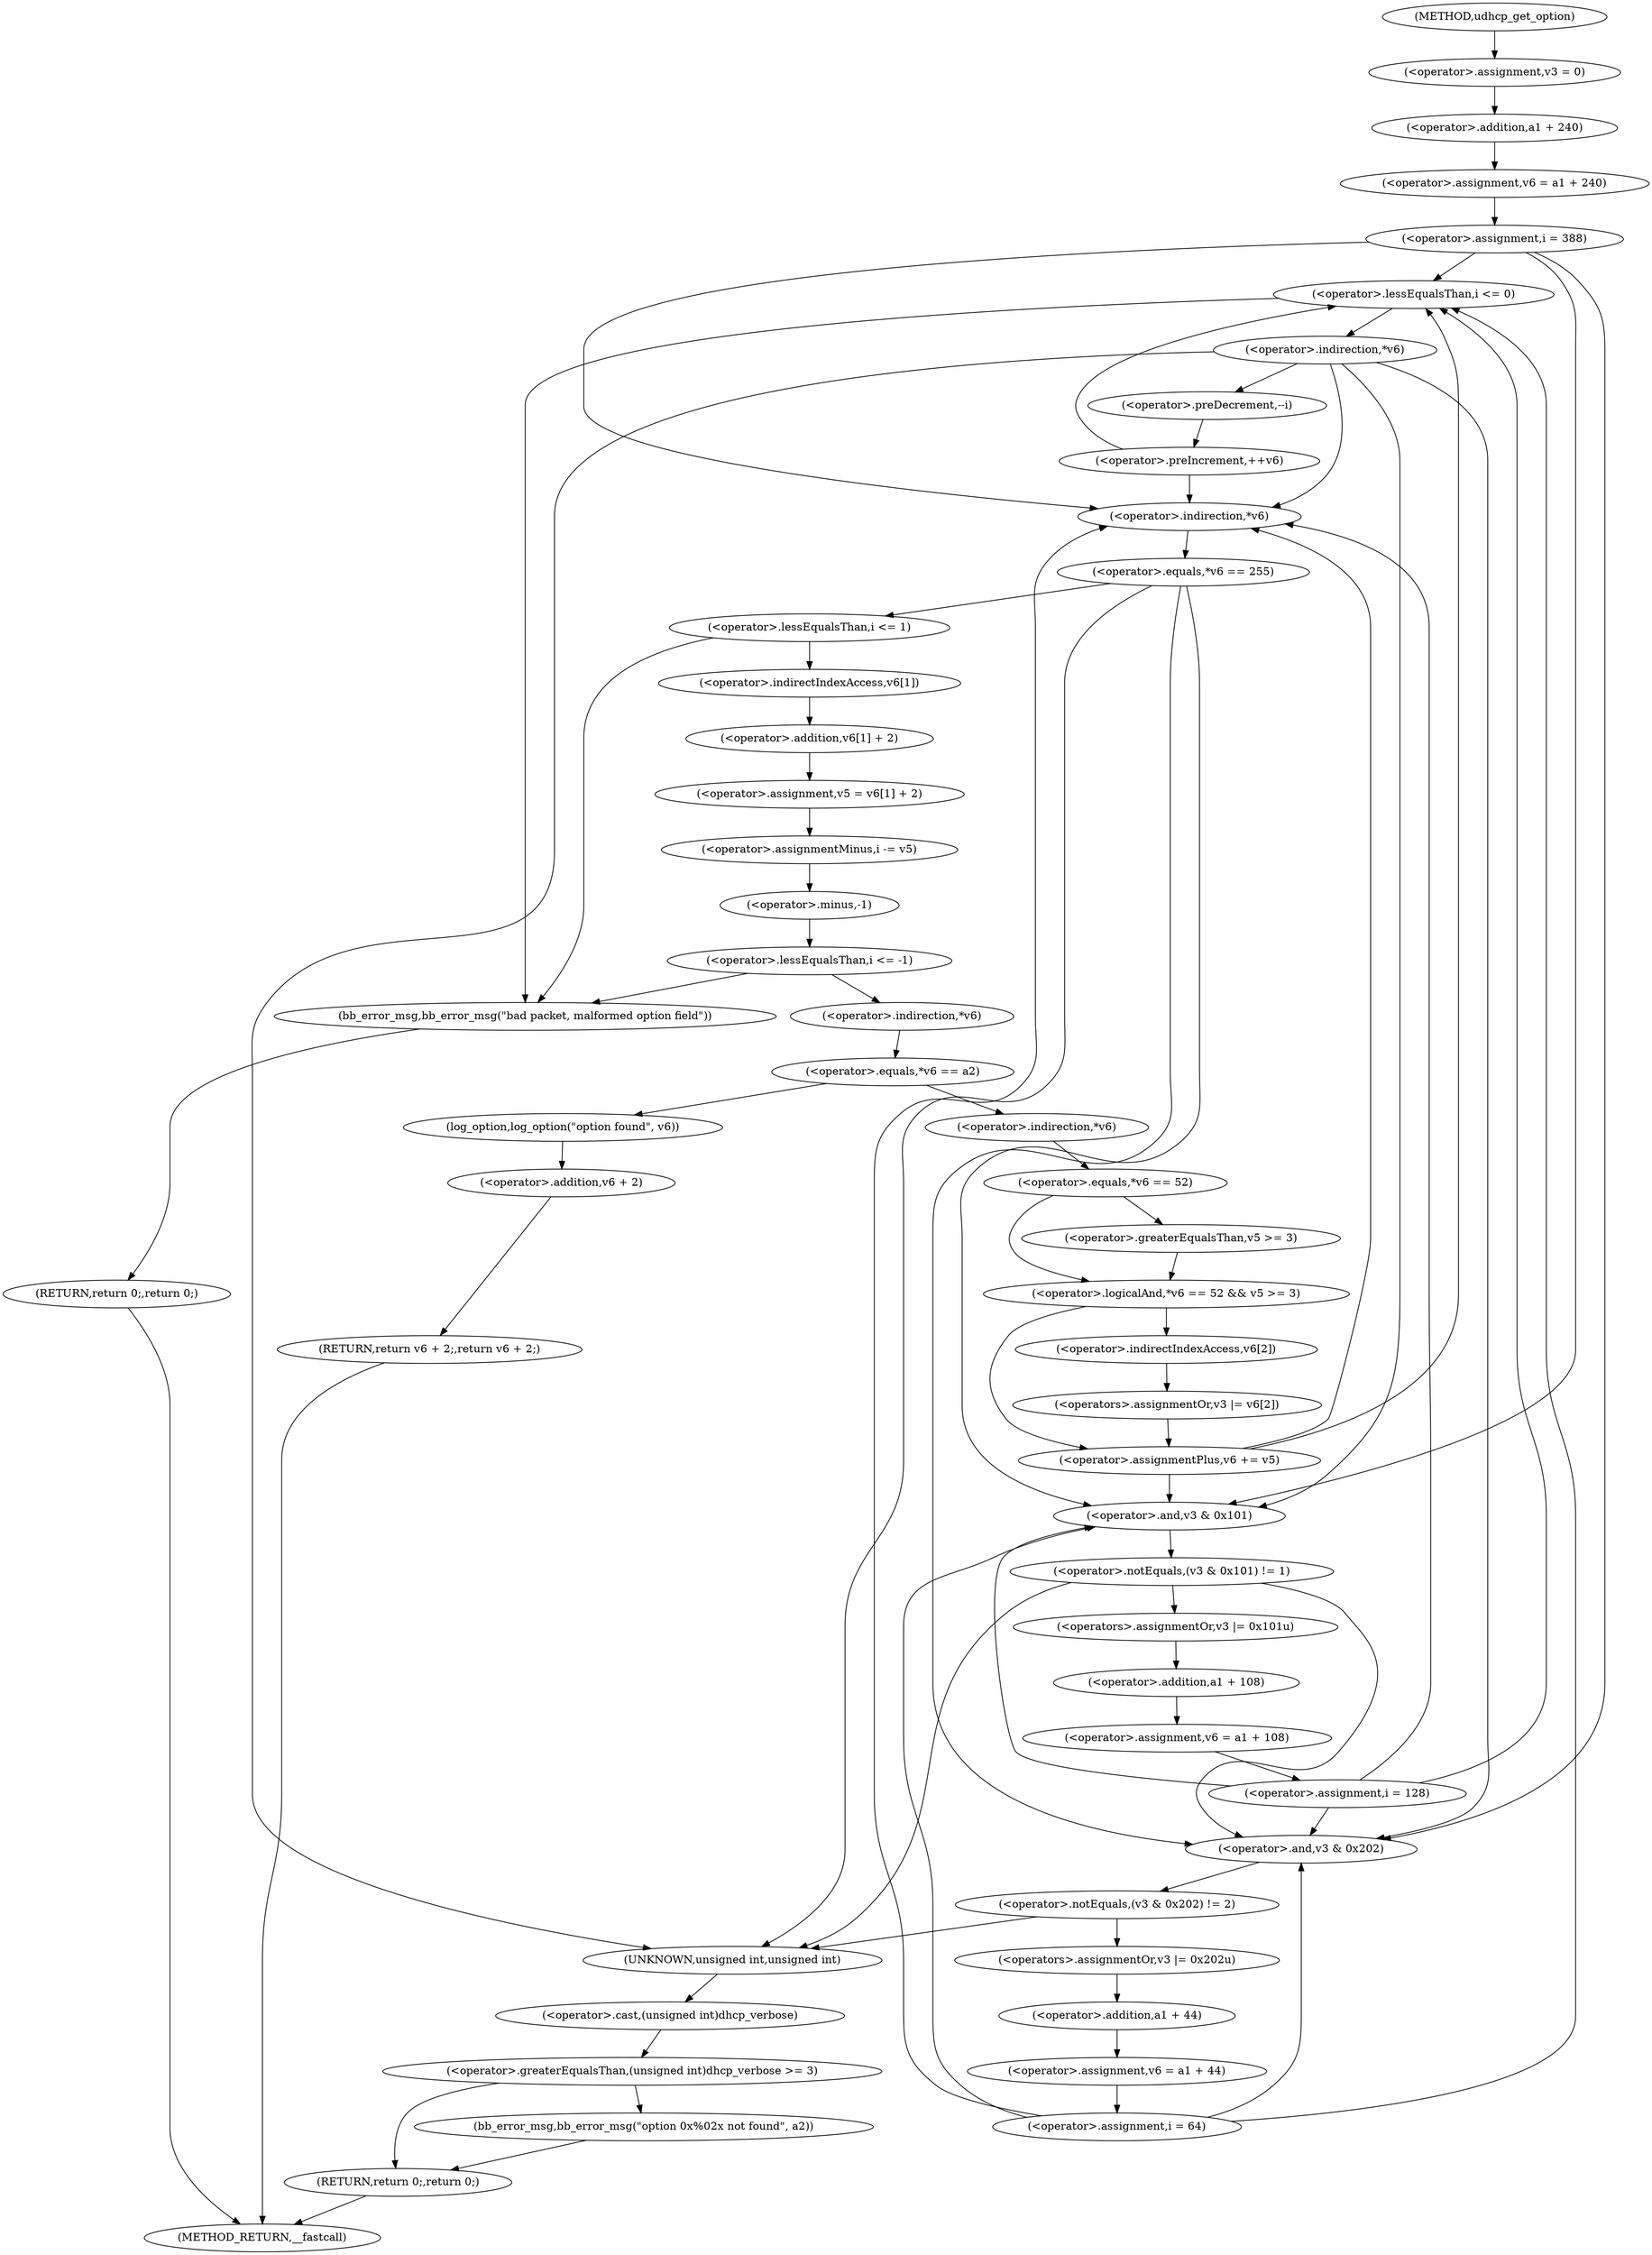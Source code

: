 digraph udhcp_get_option {  
"1000113" [label = "(<operator>.assignment,v3 = 0)" ]
"1000116" [label = "(<operator>.assignment,v6 = a1 + 240)" ]
"1000118" [label = "(<operator>.addition,a1 + 240)" ]
"1000122" [label = "(<operator>.assignment,i = 388)" ]
"1000125" [label = "(<operator>.assignment,i = 64)" ]
"1000139" [label = "(<operator>.lessEqualsThan,i <= 0)" ]
"1000144" [label = "(bb_error_msg,bb_error_msg(\"bad packet, malformed option field\"))" ]
"1000146" [label = "(RETURN,return 0;,return 0;)" ]
"1000149" [label = "(<operator>.indirection,*v6)" ]
"1000152" [label = "(<operator>.preDecrement,--i)" ]
"1000154" [label = "(<operator>.preIncrement,++v6)" ]
"1000157" [label = "(<operator>.equals,*v6 == 255)" ]
"1000158" [label = "(<operator>.indirection,*v6)" ]
"1000163" [label = "(<operator>.lessEqualsThan,i <= 1)" ]
"1000167" [label = "(<operator>.assignment,v5 = v6[1] + 2)" ]
"1000169" [label = "(<operator>.addition,v6[1] + 2)" ]
"1000170" [label = "(<operator>.indirectIndexAccess,v6[1])" ]
"1000174" [label = "(<operator>.assignmentMinus,i -= v5)" ]
"1000178" [label = "(<operator>.lessEqualsThan,i <= -1)" ]
"1000180" [label = "(<operator>.minus,-1)" ]
"1000184" [label = "(<operator>.equals,*v6 == a2)" ]
"1000185" [label = "(<operator>.indirection,*v6)" ]
"1000189" [label = "(log_option,log_option(\"option found\", v6))" ]
"1000192" [label = "(RETURN,return v6 + 2;,return v6 + 2;)" ]
"1000193" [label = "(<operator>.addition,v6 + 2)" ]
"1000197" [label = "(<operator>.logicalAnd,*v6 == 52 && v5 >= 3)" ]
"1000198" [label = "(<operator>.equals,*v6 == 52)" ]
"1000199" [label = "(<operator>.indirection,*v6)" ]
"1000202" [label = "(<operator>.greaterEqualsThan,v5 >= 3)" ]
"1000205" [label = "(<operators>.assignmentOr,v3 |= v6[2])" ]
"1000207" [label = "(<operator>.indirectIndexAccess,v6[2])" ]
"1000210" [label = "(<operator>.assignmentPlus,v6 += v5)" ]
"1000214" [label = "(<operator>.notEquals,(v3 & 0x101) != 1)" ]
"1000215" [label = "(<operator>.and,v3 & 0x101)" ]
"1000220" [label = "(<operators>.assignmentOr,v3 |= 0x101u)" ]
"1000223" [label = "(<operator>.assignment,v6 = a1 + 108)" ]
"1000225" [label = "(<operator>.addition,a1 + 108)" ]
"1000228" [label = "(<operator>.assignment,i = 128)" ]
"1000232" [label = "(<operator>.notEquals,(v3 & 0x202) != 2)" ]
"1000233" [label = "(<operator>.and,v3 & 0x202)" ]
"1000238" [label = "(<operators>.assignmentOr,v3 |= 0x202u)" ]
"1000241" [label = "(<operator>.assignment,v6 = a1 + 44)" ]
"1000243" [label = "(<operator>.addition,a1 + 44)" ]
"1000247" [label = "(<operator>.greaterEqualsThan,(unsigned int)dhcp_verbose >= 3)" ]
"1000248" [label = "(<operator>.cast,(unsigned int)dhcp_verbose)" ]
"1000249" [label = "(UNKNOWN,unsigned int,unsigned int)" ]
"1000252" [label = "(bb_error_msg,bb_error_msg(\"option 0x%02x not found\", a2))" ]
"1000255" [label = "(RETURN,return 0;,return 0;)" ]
"1000105" [label = "(METHOD,udhcp_get_option)" ]
"1000257" [label = "(METHOD_RETURN,__fastcall)" ]
  "1000113" -> "1000118" 
  "1000116" -> "1000122" 
  "1000118" -> "1000116" 
  "1000122" -> "1000139" 
  "1000122" -> "1000158" 
  "1000122" -> "1000215" 
  "1000122" -> "1000233" 
  "1000125" -> "1000139" 
  "1000125" -> "1000158" 
  "1000125" -> "1000215" 
  "1000125" -> "1000233" 
  "1000139" -> "1000144" 
  "1000139" -> "1000149" 
  "1000144" -> "1000146" 
  "1000146" -> "1000257" 
  "1000149" -> "1000249" 
  "1000149" -> "1000158" 
  "1000149" -> "1000215" 
  "1000149" -> "1000233" 
  "1000149" -> "1000152" 
  "1000152" -> "1000154" 
  "1000154" -> "1000139" 
  "1000154" -> "1000158" 
  "1000157" -> "1000249" 
  "1000157" -> "1000215" 
  "1000157" -> "1000233" 
  "1000157" -> "1000163" 
  "1000158" -> "1000157" 
  "1000163" -> "1000144" 
  "1000163" -> "1000170" 
  "1000167" -> "1000174" 
  "1000169" -> "1000167" 
  "1000170" -> "1000169" 
  "1000174" -> "1000180" 
  "1000178" -> "1000144" 
  "1000178" -> "1000185" 
  "1000180" -> "1000178" 
  "1000184" -> "1000189" 
  "1000184" -> "1000199" 
  "1000185" -> "1000184" 
  "1000189" -> "1000193" 
  "1000192" -> "1000257" 
  "1000193" -> "1000192" 
  "1000197" -> "1000207" 
  "1000197" -> "1000210" 
  "1000198" -> "1000197" 
  "1000198" -> "1000202" 
  "1000199" -> "1000198" 
  "1000202" -> "1000197" 
  "1000205" -> "1000210" 
  "1000207" -> "1000205" 
  "1000210" -> "1000139" 
  "1000210" -> "1000158" 
  "1000210" -> "1000215" 
  "1000214" -> "1000249" 
  "1000214" -> "1000233" 
  "1000214" -> "1000220" 
  "1000215" -> "1000214" 
  "1000220" -> "1000225" 
  "1000223" -> "1000228" 
  "1000225" -> "1000223" 
  "1000228" -> "1000139" 
  "1000228" -> "1000158" 
  "1000228" -> "1000215" 
  "1000228" -> "1000233" 
  "1000232" -> "1000249" 
  "1000232" -> "1000238" 
  "1000233" -> "1000232" 
  "1000238" -> "1000243" 
  "1000241" -> "1000125" 
  "1000243" -> "1000241" 
  "1000247" -> "1000252" 
  "1000247" -> "1000255" 
  "1000248" -> "1000247" 
  "1000249" -> "1000248" 
  "1000252" -> "1000255" 
  "1000255" -> "1000257" 
  "1000105" -> "1000113" 
}
